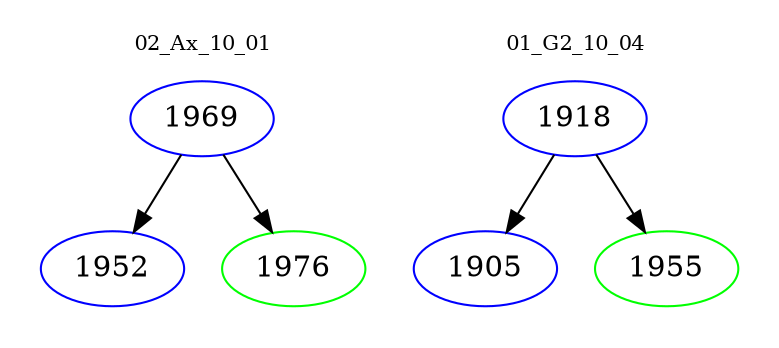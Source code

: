 digraph{
subgraph cluster_0 {
color = white
label = "02_Ax_10_01";
fontsize=10;
T0_1969 [label="1969", color="blue"]
T0_1969 -> T0_1952 [color="black"]
T0_1952 [label="1952", color="blue"]
T0_1969 -> T0_1976 [color="black"]
T0_1976 [label="1976", color="green"]
}
subgraph cluster_1 {
color = white
label = "01_G2_10_04";
fontsize=10;
T1_1918 [label="1918", color="blue"]
T1_1918 -> T1_1905 [color="black"]
T1_1905 [label="1905", color="blue"]
T1_1918 -> T1_1955 [color="black"]
T1_1955 [label="1955", color="green"]
}
}
